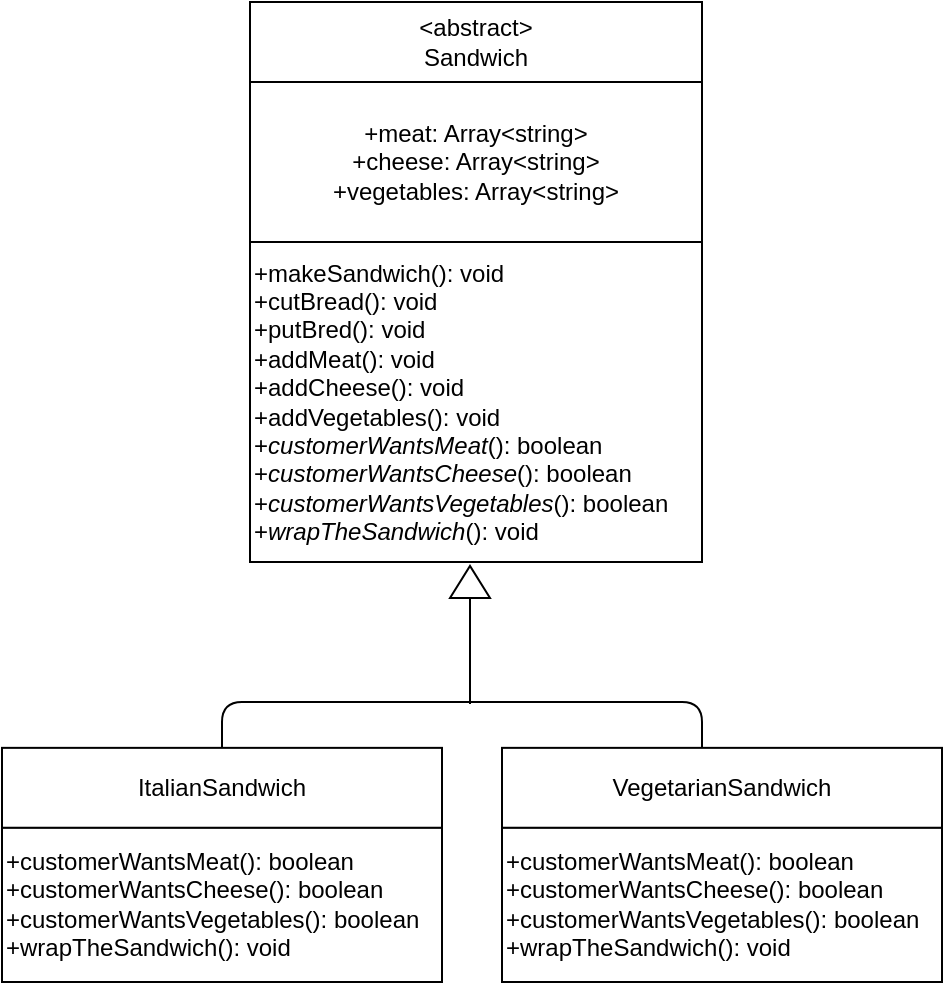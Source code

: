 <mxfile>
    <diagram id="35AmDSvmOC7etBG4h-Q4" name="Page-1">
        <mxGraphModel dx="519" dy="617" grid="1" gridSize="10" guides="1" tooltips="1" connect="1" arrows="1" fold="1" page="1" pageScale="1" pageWidth="827" pageHeight="1169" math="0" shadow="0">
            <root>
                <mxCell id="0"/>
                <mxCell id="1" parent="0"/>
                <mxCell id="2" value="&amp;lt;abstract&amp;gt;&lt;br&gt;Sandwich" style="rounded=0;whiteSpace=wrap;html=1;" parent="1" vertex="1">
                    <mxGeometry x="304" y="80" width="226" height="40" as="geometry"/>
                </mxCell>
                <mxCell id="3" value="+makeSandwich(): void&lt;br&gt;+cutBread(): void&lt;br&gt;+putBred(): void&lt;br&gt;+addMeat(): void&lt;br&gt;+addCheese(): void&lt;br&gt;+addVegetables(): void&lt;br&gt;+&lt;i&gt;customerWantsMeat&lt;/i&gt;(): boolean&lt;br&gt;+&lt;i&gt;customerWantsCheese&lt;/i&gt;(): boolean&lt;br&gt;+&lt;i&gt;customerWantsVegetables&lt;/i&gt;(): boolean&lt;br&gt;+&lt;i&gt;wrapTheSandwich&lt;/i&gt;(): void" style="rounded=0;whiteSpace=wrap;html=1;align=left;" parent="1" vertex="1">
                    <mxGeometry x="304" y="200" width="226" height="160" as="geometry"/>
                </mxCell>
                <mxCell id="5" value="ItalianSandwich" style="rounded=0;whiteSpace=wrap;html=1;" parent="1" vertex="1">
                    <mxGeometry x="180" y="452.93" width="220" height="40" as="geometry"/>
                </mxCell>
                <mxCell id="6" value="+customerWantsMeat(): boolean&lt;br&gt;+customerWantsCheese(): boolean&lt;br&gt;+customerWantsVegetables(): boolean&lt;br&gt;+wrapTheSandwich(): void" style="rounded=0;whiteSpace=wrap;html=1;align=left;" parent="1" vertex="1">
                    <mxGeometry x="180" y="492.93" width="220" height="77.07" as="geometry"/>
                </mxCell>
                <mxCell id="9" value="" style="endArrow=none;html=1;entryX=0.5;entryY=0;entryDx=0;entryDy=0;exitX=0.5;exitY=0;exitDx=0;exitDy=0;" parent="1" source="5" edge="1">
                    <mxGeometry width="50" height="50" relative="1" as="geometry">
                        <mxPoint x="280" y="452.93" as="sourcePoint"/>
                        <mxPoint x="530" y="452.93" as="targetPoint"/>
                        <Array as="points">
                            <mxPoint x="290" y="430"/>
                            <mxPoint x="530" y="430"/>
                        </Array>
                    </mxGeometry>
                </mxCell>
                <mxCell id="12" value="" style="endArrow=none;html=1;exitX=0;exitY=0.5;exitDx=0;exitDy=0;" parent="1" source="13" edge="1">
                    <mxGeometry width="50" height="50" relative="1" as="geometry">
                        <mxPoint x="400" y="378" as="sourcePoint"/>
                        <mxPoint x="414" y="431" as="targetPoint"/>
                        <Array as="points"/>
                    </mxGeometry>
                </mxCell>
                <mxCell id="13" value="" style="triangle;whiteSpace=wrap;html=1;rotation=-90;" parent="1" vertex="1">
                    <mxGeometry x="406" y="360" width="16" height="20" as="geometry"/>
                </mxCell>
                <mxCell id="14" value="+meat: Array&amp;lt;string&amp;gt;&lt;br&gt;+cheese: Array&amp;lt;string&amp;gt;&lt;br&gt;+vegetables: Array&amp;lt;string&amp;gt;" style="rounded=0;whiteSpace=wrap;html=1;" vertex="1" parent="1">
                    <mxGeometry x="304" y="120" width="226" height="80" as="geometry"/>
                </mxCell>
                <mxCell id="16" value="VegetarianSandwich" style="rounded=0;whiteSpace=wrap;html=1;" vertex="1" parent="1">
                    <mxGeometry x="430" y="452.93" width="220" height="40" as="geometry"/>
                </mxCell>
                <mxCell id="17" value="+customerWantsMeat(): boolean&lt;br&gt;+customerWantsCheese(): boolean&lt;br&gt;+customerWantsVegetables(): boolean&lt;br&gt;+wrapTheSandwich(): void" style="rounded=0;whiteSpace=wrap;html=1;align=left;" vertex="1" parent="1">
                    <mxGeometry x="430" y="492.93" width="220" height="77.07" as="geometry"/>
                </mxCell>
            </root>
        </mxGraphModel>
    </diagram>
</mxfile>